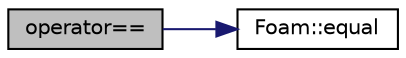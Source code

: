 digraph "operator=="
{
  bgcolor="transparent";
  edge [fontname="Helvetica",fontsize="10",labelfontname="Helvetica",labelfontsize="10"];
  node [fontname="Helvetica",fontsize="10",shape=record];
  rankdir="LR";
  Node5034 [label="operator==",height=0.2,width=0.4,color="black", fillcolor="grey75", style="filled", fontcolor="black"];
  Node5034 -> Node5035 [color="midnightblue",fontsize="10",style="solid",fontname="Helvetica"];
  Node5035 [label="Foam::equal",height=0.2,width=0.4,color="black",URL="$a21851.html#a0ed9ee813cd2f52f84744f4b69b370f3"];
}

